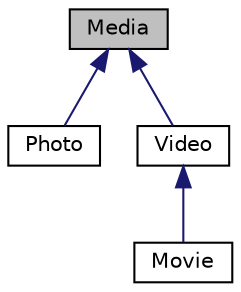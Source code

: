 digraph "Media"
{
 // LATEX_PDF_SIZE
  edge [fontname="Helvetica",fontsize="10",labelfontname="Helvetica",labelfontsize="10"];
  node [fontname="Helvetica",fontsize="10",shape=record];
  Node1 [label="Media",height=0.2,width=0.4,color="black", fillcolor="grey75", style="filled", fontcolor="black",tooltip=" "];
  Node1 -> Node2 [dir="back",color="midnightblue",fontsize="10",style="solid",fontname="Helvetica"];
  Node2 [label="Photo",height=0.2,width=0.4,color="black", fillcolor="white", style="filled",URL="$classPhoto.html",tooltip="Represents a photo media object."];
  Node1 -> Node3 [dir="back",color="midnightblue",fontsize="10",style="solid",fontname="Helvetica"];
  Node3 [label="Video",height=0.2,width=0.4,color="black", fillcolor="white", style="filled",URL="$classVideo.html",tooltip="Represents a video media object."];
  Node3 -> Node4 [dir="back",color="midnightblue",fontsize="10",style="solid",fontname="Helvetica"];
  Node4 [label="Movie",height=0.2,width=0.4,color="black", fillcolor="white", style="filled",URL="$classMovie.html",tooltip="Represents a movie, inheriting from the Video class."];
}
